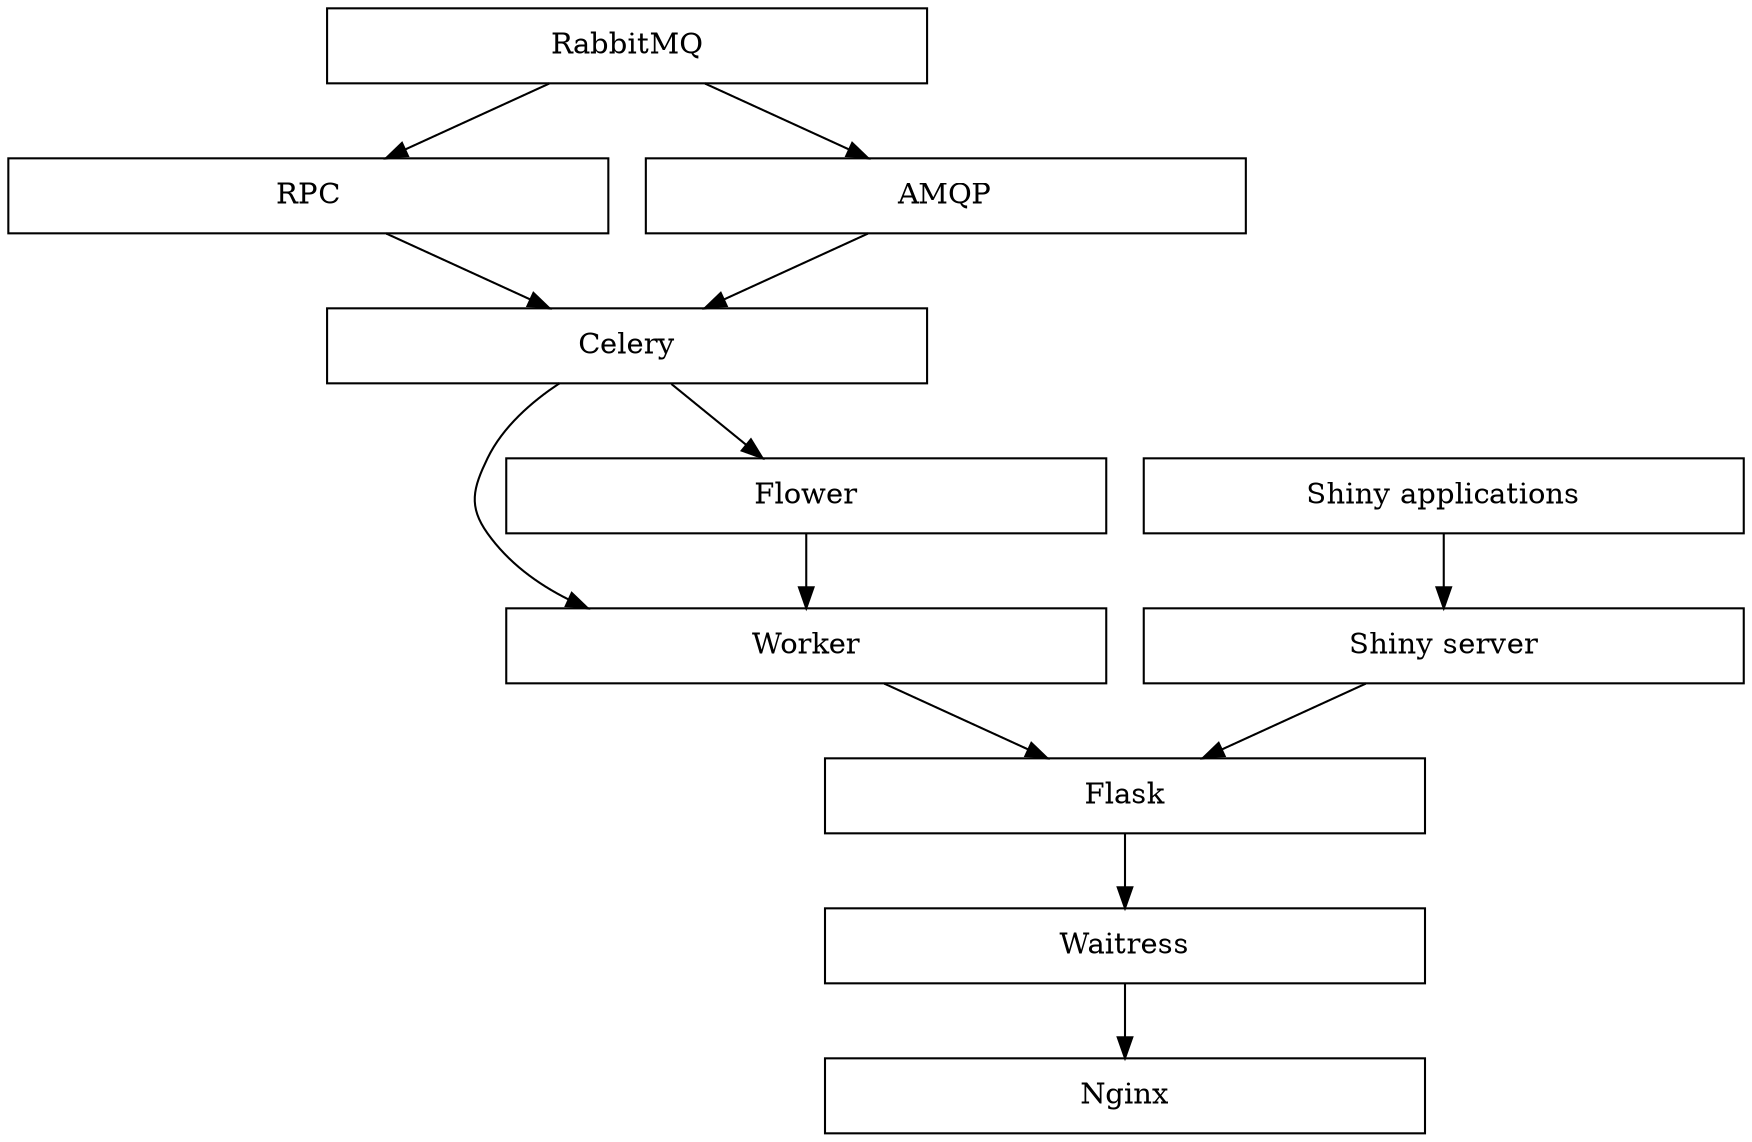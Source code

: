 # export by: dot -Tpdf -o netStruct.pdf netStruct.gv

digraph netStruct
{
    graph [layout = dot]

    node [shape = rectangle, width = 4, fillcolor = Biege]
    flask [label = "Flask"]
    celery [label = "Celery"]
    rabbitmq [label = "RabbitMQ"]
    rpc [label = "RPC"]
    amqp [label = "AMQP"]
    worker [label = "Worker"]
    flower [label = "Flower"]
    shinyServer [label = "Shiny server"]
    shinyApp [label = "Shiny applications"]
    waitress [label = "Waitress"]
    nginx [label = "Nginx"]

    rabbitmq -> amqp -> celery -> worker -> flask -> waitress -> nginx
    rabbitmq -> rpc -> celery -> flower -> worker
    shinyApp -> shinyServer -> flask
}